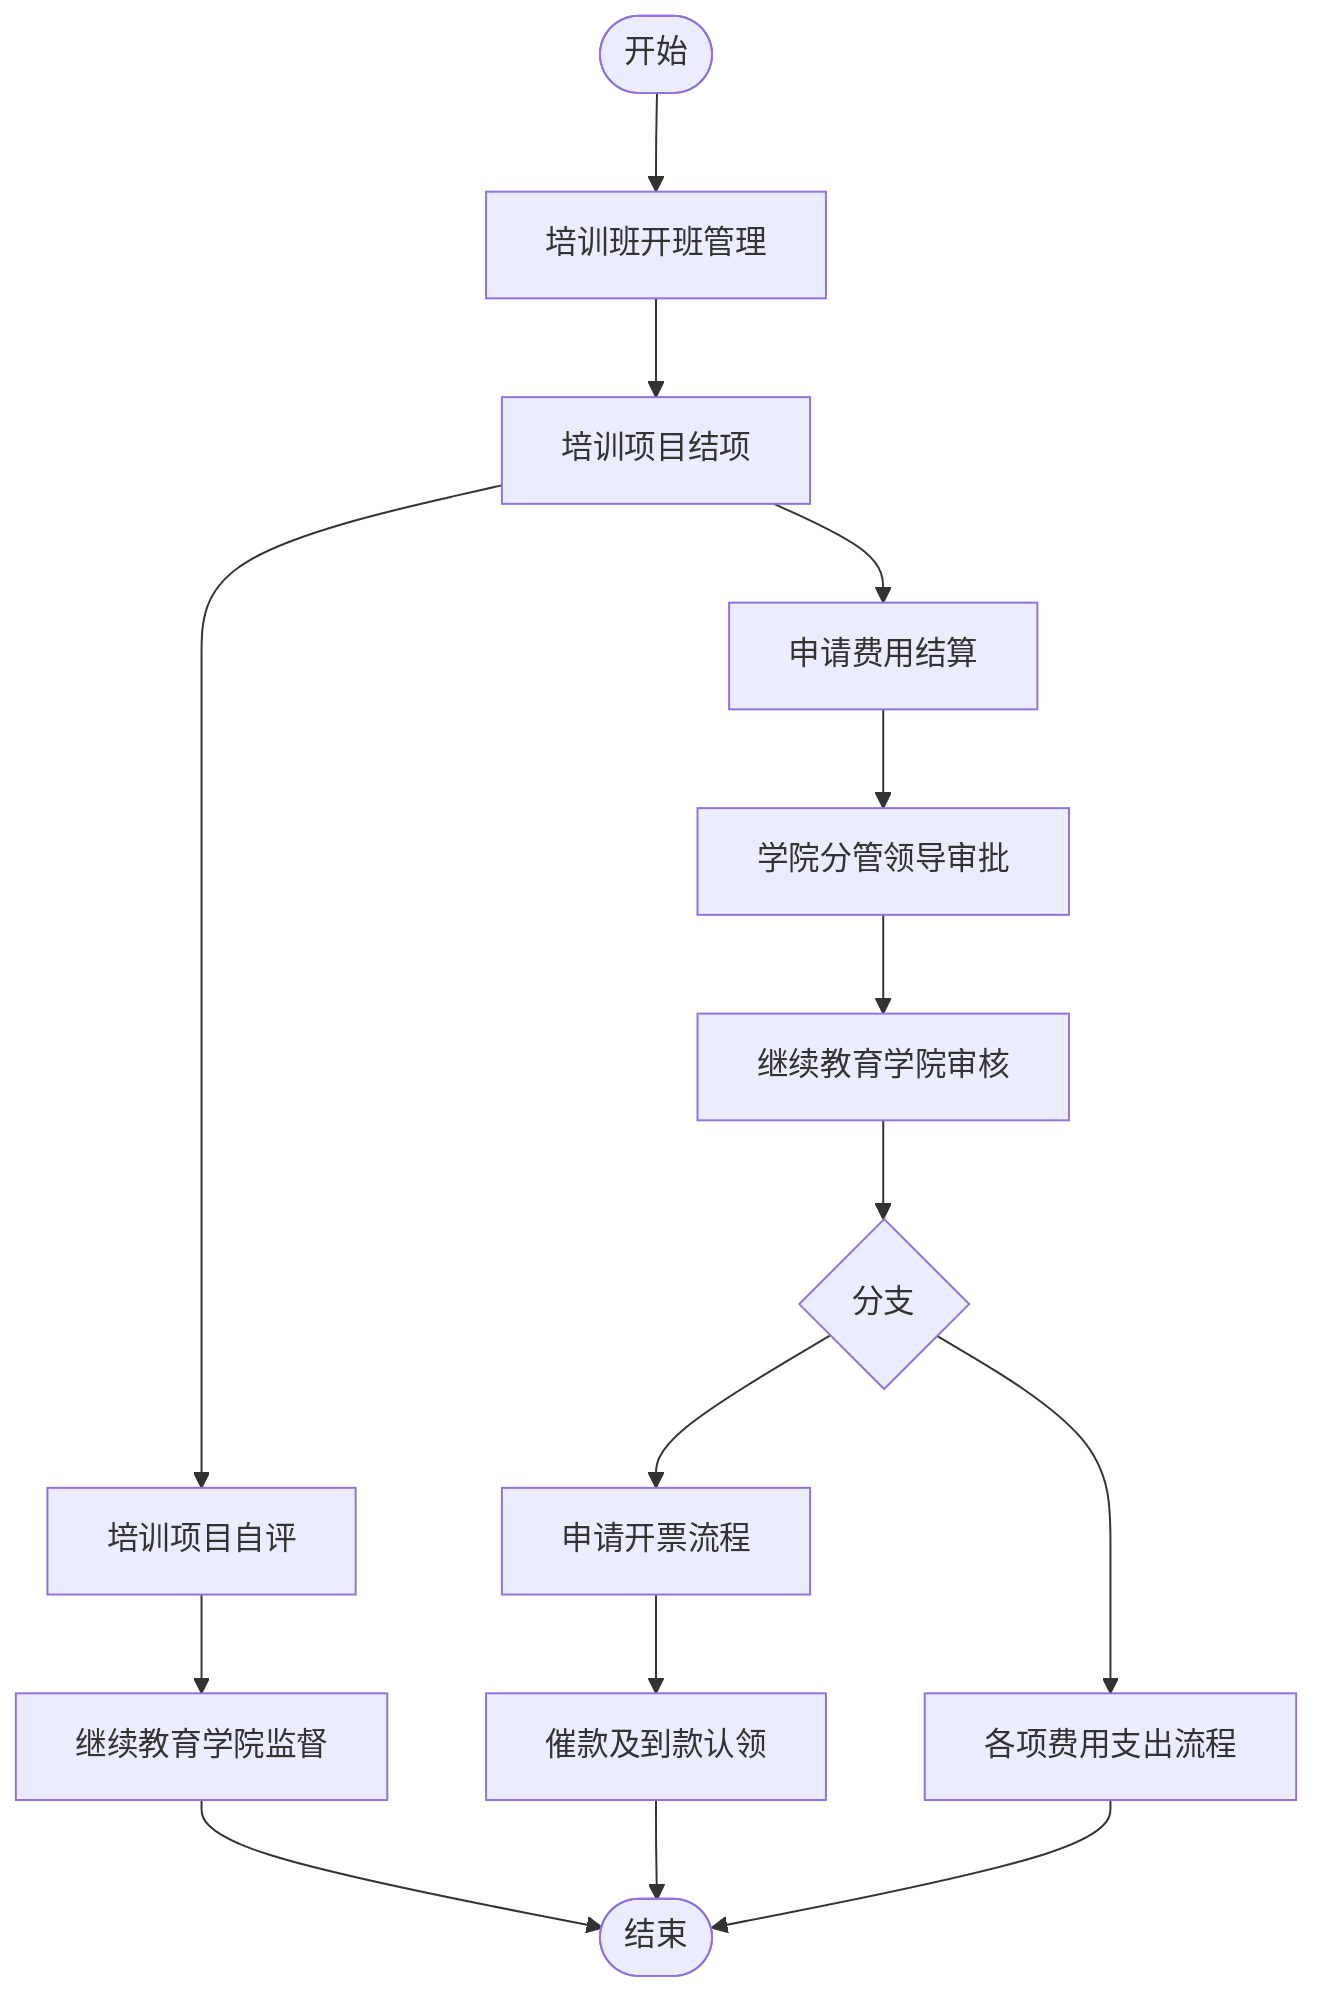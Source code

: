 flowchart TD
    Start(["开始"]) --> A["培训班开班管理"]
    A --> B["培训项目结项"]
    B --> C["申请费用结算"]
    C --> D["学院分管领导审批"]
    D --> E["继续教育学院审核"]
    E --> F{"分支"}
    F --> G["申请开票流程"]
    G --> H["催款及到款认领"]
    F --> I["各项费用支出流程"]
    B --> J["培训项目自评"]
    J --> K["继续教育学院监督"]
    K --> End(["结束"])
    H --> End
    I --> End